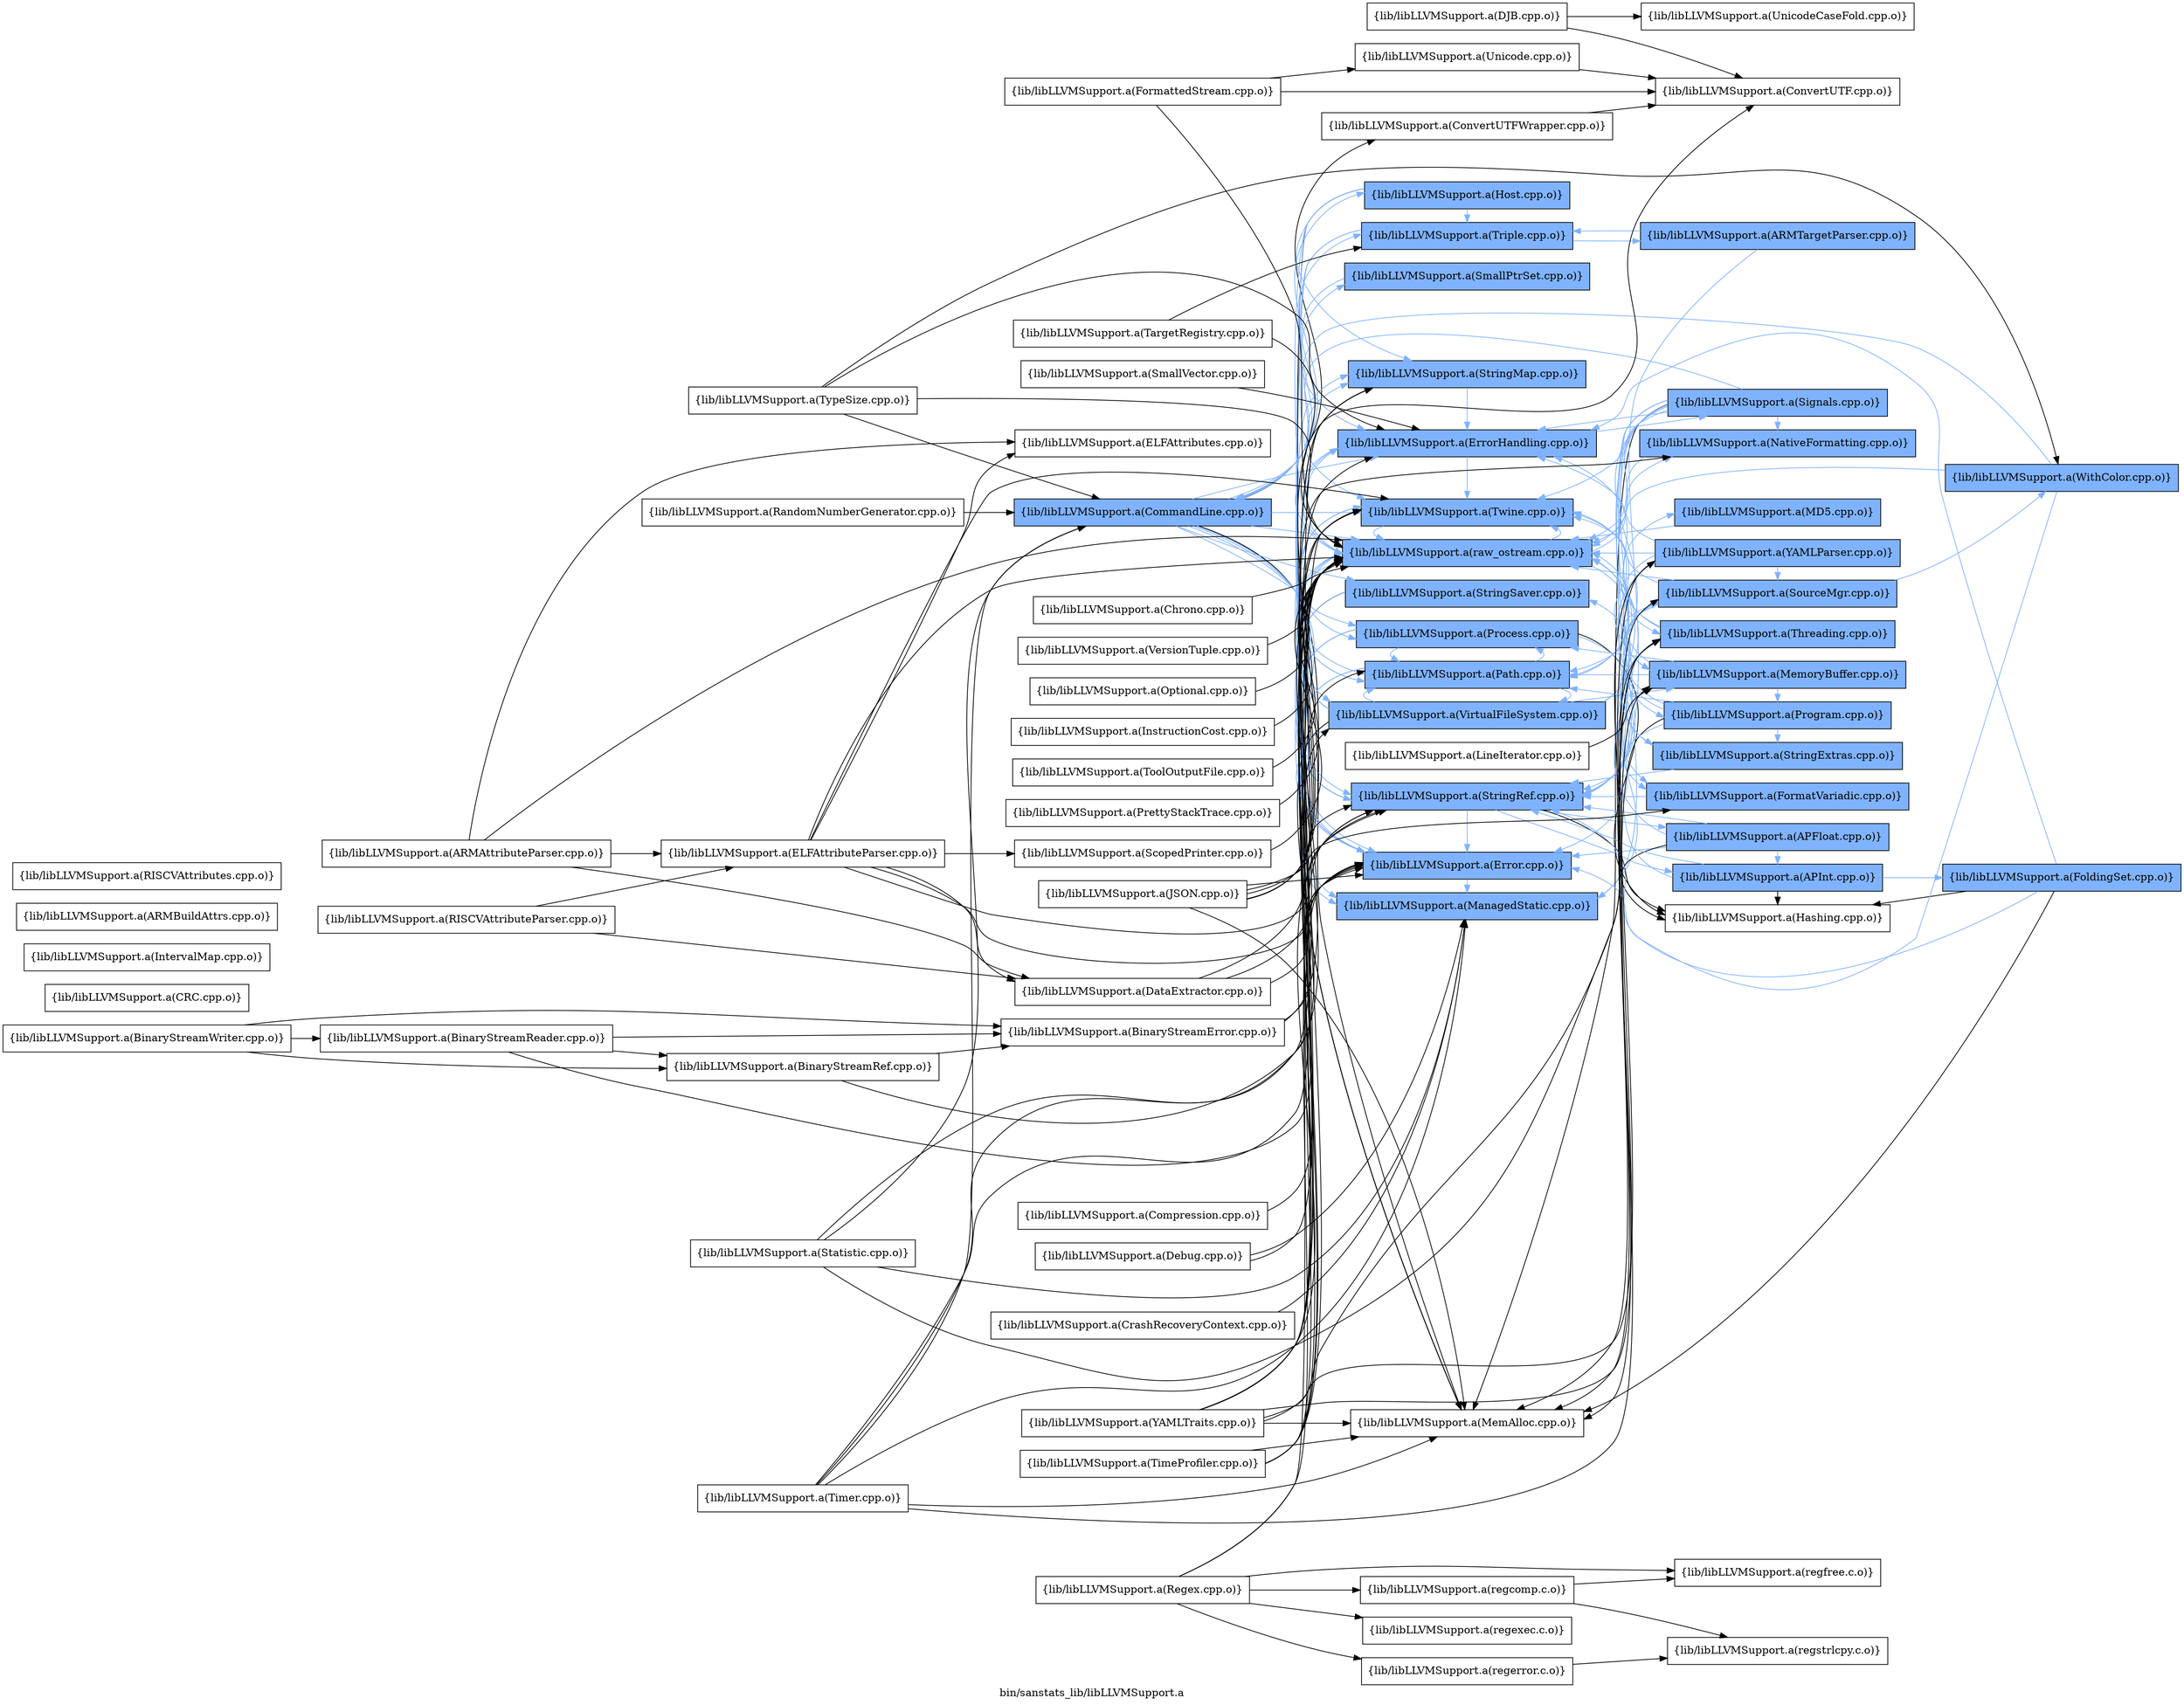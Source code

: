 digraph "bin/sanstats_lib/libLLVMSupport.a" {
	label="bin/sanstats_lib/libLLVMSupport.a";
	rankdir=LR;
	{ rank=same; Node0x5567f0e78fe8;  }
	{ rank=same; Node0x5567f0e79718; Node0x5567f0e7a4d8; Node0x5567f0e77508; Node0x5567f0e76f18; Node0x5567f0e76298; Node0x5567f0e7a208; Node0x5567f0e79448; Node0x5567f0e792b8; Node0x5567f0e78638; Node0x5567f0e75d98; Node0x5567f0e76ba8; Node0x5567f0e77788; Node0x5567f0e77e68; Node0x5567f0e76838; Node0x5567f0e756b8; Node0x5567f0e750c8;  }
	{ rank=same; Node0x5567f0e78a98; Node0x5567f0e75ac8; Node0x5567f0e74088; Node0x5567f0e733b8; Node0x5567f0e74c68; Node0x5567f0e75758; Node0x5567f0e76a18; Node0x5567f0e76068; Node0x5567f0e77aa8; Node0x5567f0e78c78; Node0x5567f0e76248; Node0x5567f0e76f68; Node0x5567f0e72be8; Node0x5567f0e74a38; Node0x5567f0e73688;  }
	{ rank=same; Node0x5567f0e78fe8;  }
	{ rank=same; Node0x5567f0e79718; Node0x5567f0e7a4d8; Node0x5567f0e77508; Node0x5567f0e76f18; Node0x5567f0e76298; Node0x5567f0e7a208; Node0x5567f0e79448; Node0x5567f0e792b8; Node0x5567f0e78638; Node0x5567f0e75d98; Node0x5567f0e76ba8; Node0x5567f0e77788; Node0x5567f0e77e68; Node0x5567f0e76838; Node0x5567f0e756b8; Node0x5567f0e750c8;  }
	{ rank=same; Node0x5567f0e78a98; Node0x5567f0e75ac8; Node0x5567f0e74088; Node0x5567f0e733b8; Node0x5567f0e74c68; Node0x5567f0e75758; Node0x5567f0e76a18; Node0x5567f0e76068; Node0x5567f0e77aa8; Node0x5567f0e78c78; Node0x5567f0e76248; Node0x5567f0e76f68; Node0x5567f0e72be8; Node0x5567f0e74a38; Node0x5567f0e73688;  }

	Node0x5567f0e78fe8 [shape=record,shape=box,group=1,style=filled,fillcolor="0.600000 0.5 1",label="{lib/libLLVMSupport.a(CommandLine.cpp.o)}"];
	Node0x5567f0e78fe8 -> Node0x5567f0e79718;
	Node0x5567f0e78fe8 -> Node0x5567f0e7a4d8[color="0.600000 0.5 1"];
	Node0x5567f0e78fe8 -> Node0x5567f0e77508[color="0.600000 0.5 1"];
	Node0x5567f0e78fe8 -> Node0x5567f0e76f18[color="0.600000 0.5 1"];
	Node0x5567f0e78fe8 -> Node0x5567f0e76298;
	Node0x5567f0e78fe8 -> Node0x5567f0e7a208[color="0.600000 0.5 1"];
	Node0x5567f0e78fe8 -> Node0x5567f0e79448[color="0.600000 0.5 1"];
	Node0x5567f0e78fe8 -> Node0x5567f0e792b8[color="0.600000 0.5 1"];
	Node0x5567f0e78fe8 -> Node0x5567f0e78638[color="0.600000 0.5 1"];
	Node0x5567f0e78fe8 -> Node0x5567f0e75d98[color="0.600000 0.5 1"];
	Node0x5567f0e78fe8 -> Node0x5567f0e76ba8[color="0.600000 0.5 1"];
	Node0x5567f0e78fe8 -> Node0x5567f0e77788[color="0.600000 0.5 1"];
	Node0x5567f0e78fe8 -> Node0x5567f0e77e68[color="0.600000 0.5 1"];
	Node0x5567f0e78fe8 -> Node0x5567f0e76838[color="0.600000 0.5 1"];
	Node0x5567f0e78fe8 -> Node0x5567f0e756b8[color="0.600000 0.5 1"];
	Node0x5567f0e78fe8 -> Node0x5567f0e750c8[color="0.600000 0.5 1"];
	Node0x5567f0e7a4d8 [shape=record,shape=box,group=1,style=filled,fillcolor="0.600000 0.5 1",label="{lib/libLLVMSupport.a(Error.cpp.o)}"];
	Node0x5567f0e7a4d8 -> Node0x5567f0e77508[color="0.600000 0.5 1"];
	Node0x5567f0e7a4d8 -> Node0x5567f0e76f18[color="0.600000 0.5 1"];
	Node0x5567f0e7a4d8 -> Node0x5567f0e76ba8[color="0.600000 0.5 1"];
	Node0x5567f0e7a4d8 -> Node0x5567f0e77e68[color="0.600000 0.5 1"];
	Node0x5567f0e76068 [shape=record,shape=box,group=1,style=filled,fillcolor="0.600000 0.5 1",label="{lib/libLLVMSupport.a(MemoryBuffer.cpp.o)}"];
	Node0x5567f0e76068 -> Node0x5567f0e7a4d8[color="0.600000 0.5 1"];
	Node0x5567f0e76068 -> Node0x5567f0e76ba8[color="0.600000 0.5 1"];
	Node0x5567f0e76068 -> Node0x5567f0e756b8[color="0.600000 0.5 1"];
	Node0x5567f0e76068 -> Node0x5567f0e750c8[color="0.600000 0.5 1"];
	Node0x5567f0e76068 -> Node0x5567f0e72be8[color="0.600000 0.5 1"];
	Node0x5567f0e77e68 [shape=record,shape=box,group=1,style=filled,fillcolor="0.600000 0.5 1",label="{lib/libLLVMSupport.a(raw_ostream.cpp.o)}"];
	Node0x5567f0e77e68 -> Node0x5567f0e7a4d8[color="0.600000 0.5 1"];
	Node0x5567f0e77e68 -> Node0x5567f0e77508[color="0.600000 0.5 1"];
	Node0x5567f0e77e68 -> Node0x5567f0e76ba8[color="0.600000 0.5 1"];
	Node0x5567f0e77e68 -> Node0x5567f0e76248[color="0.600000 0.5 1"];
	Node0x5567f0e77e68 -> Node0x5567f0e76f68[color="0.600000 0.5 1"];
	Node0x5567f0e77e68 -> Node0x5567f0e756b8[color="0.600000 0.5 1"];
	Node0x5567f0e77e68 -> Node0x5567f0e750c8[color="0.600000 0.5 1"];
	Node0x5567f0e77e68 -> Node0x5567f0e72be8[color="0.600000 0.5 1"];
	Node0x5567f0e756b8 [shape=record,shape=box,group=1,style=filled,fillcolor="0.600000 0.5 1",label="{lib/libLLVMSupport.a(Path.cpp.o)}"];
	Node0x5567f0e756b8 -> Node0x5567f0e7a4d8[color="0.600000 0.5 1"];
	Node0x5567f0e756b8 -> Node0x5567f0e78638[color="0.600000 0.5 1"];
	Node0x5567f0e756b8 -> Node0x5567f0e76ba8[color="0.600000 0.5 1"];
	Node0x5567f0e756b8 -> Node0x5567f0e77788[color="0.600000 0.5 1"];
	Node0x5567f0e756b8 -> Node0x5567f0e74a38[color="0.600000 0.5 1"];
	Node0x5567f0e756b8 -> Node0x5567f0e750c8[color="0.600000 0.5 1"];
	Node0x5567f0e79718 [shape=record,shape=box,group=0,label="{lib/libLLVMSupport.a(ConvertUTFWrapper.cpp.o)}"];
	Node0x5567f0e79718 -> Node0x5567f0e78a98;
	Node0x5567f0e77508 [shape=record,shape=box,group=1,style=filled,fillcolor="0.600000 0.5 1",label="{lib/libLLVMSupport.a(ErrorHandling.cpp.o)}"];
	Node0x5567f0e77508 -> Node0x5567f0e76ba8[color="0.600000 0.5 1"];
	Node0x5567f0e77508 -> Node0x5567f0e77e68[color="0.600000 0.5 1"];
	Node0x5567f0e77508 -> Node0x5567f0e75ac8[color="0.600000 0.5 1"];
	Node0x5567f0e76f18 [shape=record,shape=box,group=1,style=filled,fillcolor="0.600000 0.5 1",label="{lib/libLLVMSupport.a(ManagedStatic.cpp.o)}"];
	Node0x5567f0e76f18 -> Node0x5567f0e74088[color="0.600000 0.5 1"];
	Node0x5567f0e76298 [shape=record,shape=box,group=0,label="{lib/libLLVMSupport.a(MemAlloc.cpp.o)}"];
	Node0x5567f0e7a208 [shape=record,shape=box,group=1,style=filled,fillcolor="0.600000 0.5 1",label="{lib/libLLVMSupport.a(SmallPtrSet.cpp.o)}"];
	Node0x5567f0e7a208 -> Node0x5567f0e77508[color="0.600000 0.5 1"];
	Node0x5567f0e79448 [shape=record,shape=box,group=1,style=filled,fillcolor="0.600000 0.5 1",label="{lib/libLLVMSupport.a(StringMap.cpp.o)}"];
	Node0x5567f0e79448 -> Node0x5567f0e77508[color="0.600000 0.5 1"];
	Node0x5567f0e792b8 [shape=record,shape=box,group=1,style=filled,fillcolor="0.600000 0.5 1",label="{lib/libLLVMSupport.a(StringSaver.cpp.o)}"];
	Node0x5567f0e792b8 -> Node0x5567f0e76298;
	Node0x5567f0e792b8 -> Node0x5567f0e78638[color="0.600000 0.5 1"];
	Node0x5567f0e78638 [shape=record,shape=box,group=1,style=filled,fillcolor="0.600000 0.5 1",label="{lib/libLLVMSupport.a(StringRef.cpp.o)}"];
	Node0x5567f0e78638 -> Node0x5567f0e7a4d8[color="0.600000 0.5 1"];
	Node0x5567f0e78638 -> Node0x5567f0e733b8[color="0.600000 0.5 1"];
	Node0x5567f0e78638 -> Node0x5567f0e74c68[color="0.600000 0.5 1"];
	Node0x5567f0e78638 -> Node0x5567f0e75758;
	Node0x5567f0e75d98 [shape=record,shape=box,group=1,style=filled,fillcolor="0.600000 0.5 1",label="{lib/libLLVMSupport.a(Triple.cpp.o)}"];
	Node0x5567f0e75d98 -> Node0x5567f0e78638[color="0.600000 0.5 1"];
	Node0x5567f0e75d98 -> Node0x5567f0e76a18[color="0.600000 0.5 1"];
	Node0x5567f0e75d98 -> Node0x5567f0e76ba8[color="0.600000 0.5 1"];
	Node0x5567f0e76ba8 [shape=record,shape=box,group=1,style=filled,fillcolor="0.600000 0.5 1",label="{lib/libLLVMSupport.a(Twine.cpp.o)}"];
	Node0x5567f0e76ba8 -> Node0x5567f0e77e68[color="0.600000 0.5 1"];
	Node0x5567f0e77788 [shape=record,shape=box,group=1,style=filled,fillcolor="0.600000 0.5 1",label="{lib/libLLVMSupport.a(VirtualFileSystem.cpp.o)}"];
	Node0x5567f0e77788 -> Node0x5567f0e7a4d8[color="0.600000 0.5 1"];
	Node0x5567f0e77788 -> Node0x5567f0e76298;
	Node0x5567f0e77788 -> Node0x5567f0e76068[color="0.600000 0.5 1"];
	Node0x5567f0e77788 -> Node0x5567f0e79448[color="0.600000 0.5 1"];
	Node0x5567f0e77788 -> Node0x5567f0e78638[color="0.600000 0.5 1"];
	Node0x5567f0e77788 -> Node0x5567f0e76ba8[color="0.600000 0.5 1"];
	Node0x5567f0e77788 -> Node0x5567f0e77aa8[color="0.600000 0.5 1"];
	Node0x5567f0e77788 -> Node0x5567f0e78c78[color="0.600000 0.5 1"];
	Node0x5567f0e77788 -> Node0x5567f0e77e68[color="0.600000 0.5 1"];
	Node0x5567f0e77788 -> Node0x5567f0e756b8[color="0.600000 0.5 1"];
	Node0x5567f0e76838 [shape=record,shape=box,group=1,style=filled,fillcolor="0.600000 0.5 1",label="{lib/libLLVMSupport.a(Host.cpp.o)}"];
	Node0x5567f0e76838 -> Node0x5567f0e76298;
	Node0x5567f0e76838 -> Node0x5567f0e79448[color="0.600000 0.5 1"];
	Node0x5567f0e76838 -> Node0x5567f0e78638[color="0.600000 0.5 1"];
	Node0x5567f0e76838 -> Node0x5567f0e75d98[color="0.600000 0.5 1"];
	Node0x5567f0e76838 -> Node0x5567f0e77e68[color="0.600000 0.5 1"];
	Node0x5567f0e750c8 [shape=record,shape=box,group=1,style=filled,fillcolor="0.600000 0.5 1",label="{lib/libLLVMSupport.a(Process.cpp.o)}"];
	Node0x5567f0e750c8 -> Node0x5567f0e7a4d8[color="0.600000 0.5 1"];
	Node0x5567f0e750c8 -> Node0x5567f0e76f18[color="0.600000 0.5 1"];
	Node0x5567f0e750c8 -> Node0x5567f0e78638[color="0.600000 0.5 1"];
	Node0x5567f0e750c8 -> Node0x5567f0e75758;
	Node0x5567f0e750c8 -> Node0x5567f0e756b8[color="0.600000 0.5 1"];
	Node0x5567f0e750c8 -> Node0x5567f0e73688[color="0.600000 0.5 1"];
	Node0x5567f0e78a98 [shape=record,shape=box,group=0,label="{lib/libLLVMSupport.a(ConvertUTF.cpp.o)}"];
	Node0x5567f0e75ac8 [shape=record,shape=box,group=1,style=filled,fillcolor="0.600000 0.5 1",label="{lib/libLLVMSupport.a(Signals.cpp.o)}"];
	Node0x5567f0e75ac8 -> Node0x5567f0e78fe8[color="0.600000 0.5 1"];
	Node0x5567f0e75ac8 -> Node0x5567f0e77508[color="0.600000 0.5 1"];
	Node0x5567f0e75ac8 -> Node0x5567f0e76f18[color="0.600000 0.5 1"];
	Node0x5567f0e75ac8 -> Node0x5567f0e76298;
	Node0x5567f0e75ac8 -> Node0x5567f0e76068[color="0.600000 0.5 1"];
	Node0x5567f0e75ac8 -> Node0x5567f0e78638[color="0.600000 0.5 1"];
	Node0x5567f0e75ac8 -> Node0x5567f0e76ba8[color="0.600000 0.5 1"];
	Node0x5567f0e75ac8 -> Node0x5567f0e77e68[color="0.600000 0.5 1"];
	Node0x5567f0e75ac8 -> Node0x5567f0e76248[color="0.600000 0.5 1"];
	Node0x5567f0e75ac8 -> Node0x5567f0e76f68[color="0.600000 0.5 1"];
	Node0x5567f0e75ac8 -> Node0x5567f0e756b8[color="0.600000 0.5 1"];
	Node0x5567f0e75ac8 -> Node0x5567f0e74088[color="0.600000 0.5 1"];
	Node0x5567f0e772d8 [shape=record,shape=box,group=0,label="{lib/libLLVMSupport.a(Debug.cpp.o)}"];
	Node0x5567f0e772d8 -> Node0x5567f0e76f18;
	Node0x5567f0e772d8 -> Node0x5567f0e77e68;
	Node0x5567f0e74088 [shape=record,shape=box,group=1,style=filled,fillcolor="0.600000 0.5 1",label="{lib/libLLVMSupport.a(Threading.cpp.o)}"];
	Node0x5567f0e74088 -> Node0x5567f0e77508[color="0.600000 0.5 1"];
	Node0x5567f0e74088 -> Node0x5567f0e76298;
	Node0x5567f0e74088 -> Node0x5567f0e78638[color="0.600000 0.5 1"];
	Node0x5567f0e74088 -> Node0x5567f0e76ba8[color="0.600000 0.5 1"];
	Node0x5567f0e72be8 [shape=record,shape=box,group=1,style=filled,fillcolor="0.600000 0.5 1",label="{lib/libLLVMSupport.a(Program.cpp.o)}"];
	Node0x5567f0e72be8 -> Node0x5567f0e76298;
	Node0x5567f0e72be8 -> Node0x5567f0e792b8[color="0.600000 0.5 1"];
	Node0x5567f0e72be8 -> Node0x5567f0e78638[color="0.600000 0.5 1"];
	Node0x5567f0e72be8 -> Node0x5567f0e77e68[color="0.600000 0.5 1"];
	Node0x5567f0e72be8 -> Node0x5567f0e756b8[color="0.600000 0.5 1"];
	Node0x5567f0e72be8 -> Node0x5567f0e73688[color="0.600000 0.5 1"];
	Node0x5567f0e7a168 [shape=record,shape=box,group=0,label="{lib/libLLVMSupport.a(SmallVector.cpp.o)}"];
	Node0x5567f0e7a168 -> Node0x5567f0e77508;
	Node0x5567f0e733b8 [shape=record,shape=box,group=1,style=filled,fillcolor="0.600000 0.5 1",label="{lib/libLLVMSupport.a(APFloat.cpp.o)}"];
	Node0x5567f0e733b8 -> Node0x5567f0e7a4d8[color="0.600000 0.5 1"];
	Node0x5567f0e733b8 -> Node0x5567f0e78638[color="0.600000 0.5 1"];
	Node0x5567f0e733b8 -> Node0x5567f0e74c68[color="0.600000 0.5 1"];
	Node0x5567f0e733b8 -> Node0x5567f0e75758;
	Node0x5567f0e733b8 -> Node0x5567f0e77e68[color="0.600000 0.5 1"];
	Node0x5567f0e74c68 [shape=record,shape=box,group=1,style=filled,fillcolor="0.600000 0.5 1",label="{lib/libLLVMSupport.a(APInt.cpp.o)}"];
	Node0x5567f0e74c68 -> Node0x5567f0e78638[color="0.600000 0.5 1"];
	Node0x5567f0e74c68 -> Node0x5567f0e74fd8[color="0.600000 0.5 1"];
	Node0x5567f0e74c68 -> Node0x5567f0e75758;
	Node0x5567f0e74c68 -> Node0x5567f0e77e68[color="0.600000 0.5 1"];
	Node0x5567f0e75758 [shape=record,shape=box,group=0,label="{lib/libLLVMSupport.a(Hashing.cpp.o)}"];
	Node0x5567f0e74fd8 [shape=record,shape=box,group=1,style=filled,fillcolor="0.600000 0.5 1",label="{lib/libLLVMSupport.a(FoldingSet.cpp.o)}"];
	Node0x5567f0e74fd8 -> Node0x5567f0e77508[color="0.600000 0.5 1"];
	Node0x5567f0e74fd8 -> Node0x5567f0e76298;
	Node0x5567f0e74fd8 -> Node0x5567f0e78638[color="0.600000 0.5 1"];
	Node0x5567f0e74fd8 -> Node0x5567f0e75758;
	Node0x5567f0e76a18 [shape=record,shape=box,group=1,style=filled,fillcolor="0.600000 0.5 1",label="{lib/libLLVMSupport.a(ARMTargetParser.cpp.o)}"];
	Node0x5567f0e76a18 -> Node0x5567f0e78638[color="0.600000 0.5 1"];
	Node0x5567f0e76a18 -> Node0x5567f0e75d98[color="0.600000 0.5 1"];
	Node0x5567f0e77aa8 [shape=record,shape=box,group=1,style=filled,fillcolor="0.600000 0.5 1",label="{lib/libLLVMSupport.a(SourceMgr.cpp.o)}"];
	Node0x5567f0e77aa8 -> Node0x5567f0e76068[color="0.600000 0.5 1"];
	Node0x5567f0e77aa8 -> Node0x5567f0e78638[color="0.600000 0.5 1"];
	Node0x5567f0e77aa8 -> Node0x5567f0e76ba8[color="0.600000 0.5 1"];
	Node0x5567f0e77aa8 -> Node0x5567f0e787c8[color="0.600000 0.5 1"];
	Node0x5567f0e77aa8 -> Node0x5567f0e77e68[color="0.600000 0.5 1"];
	Node0x5567f0e77aa8 -> Node0x5567f0e756b8[color="0.600000 0.5 1"];
	Node0x5567f0e78c78 [shape=record,shape=box,group=1,style=filled,fillcolor="0.600000 0.5 1",label="{lib/libLLVMSupport.a(YAMLParser.cpp.o)}"];
	Node0x5567f0e78c78 -> Node0x5567f0e77508[color="0.600000 0.5 1"];
	Node0x5567f0e78c78 -> Node0x5567f0e76298;
	Node0x5567f0e78c78 -> Node0x5567f0e76068[color="0.600000 0.5 1"];
	Node0x5567f0e78c78 -> Node0x5567f0e78638[color="0.600000 0.5 1"];
	Node0x5567f0e78c78 -> Node0x5567f0e77aa8[color="0.600000 0.5 1"];
	Node0x5567f0e78c78 -> Node0x5567f0e77e68[color="0.600000 0.5 1"];
	Node0x5567f0e787c8 [shape=record,shape=box,group=1,style=filled,fillcolor="0.600000 0.5 1",label="{lib/libLLVMSupport.a(WithColor.cpp.o)}"];
	Node0x5567f0e787c8 -> Node0x5567f0e78fe8[color="0.600000 0.5 1"];
	Node0x5567f0e787c8 -> Node0x5567f0e7a4d8[color="0.600000 0.5 1"];
	Node0x5567f0e787c8 -> Node0x5567f0e77e68[color="0.600000 0.5 1"];
	Node0x5567f0e78ef8 [shape=record,shape=box,group=0,label="{lib/libLLVMSupport.a(Unicode.cpp.o)}"];
	Node0x5567f0e78ef8 -> Node0x5567f0e78a98;
	Node0x5567f0e76248 [shape=record,shape=box,group=1,style=filled,fillcolor="0.600000 0.5 1",label="{lib/libLLVMSupport.a(NativeFormatting.cpp.o)}"];
	Node0x5567f0e76248 -> Node0x5567f0e77e68[color="0.600000 0.5 1"];
	Node0x5567f0e76f68 [shape=record,shape=box,group=1,style=filled,fillcolor="0.600000 0.5 1",label="{lib/libLLVMSupport.a(FormatVariadic.cpp.o)}"];
	Node0x5567f0e76f68 -> Node0x5567f0e78638[color="0.600000 0.5 1"];
	Node0x5567f0e74a38 [shape=record,shape=box,group=1,style=filled,fillcolor="0.600000 0.5 1",label="{lib/libLLVMSupport.a(MD5.cpp.o)}"];
	Node0x5567f0e74a38 -> Node0x5567f0e77e68[color="0.600000 0.5 1"];
	Node0x5567f0e73688 [shape=record,shape=box,group=1,style=filled,fillcolor="0.600000 0.5 1",label="{lib/libLLVMSupport.a(StringExtras.cpp.o)}"];
	Node0x5567f0e73688 -> Node0x5567f0e78638[color="0.600000 0.5 1"];
	Node0x5567f0e73688 -> Node0x5567f0e77e68[color="0.600000 0.5 1"];
	Node0x5567f0e744e8 [shape=record,shape=box,group=0,label="{lib/libLLVMSupport.a(CrashRecoveryContext.cpp.o)}"];
	Node0x5567f0e744e8 -> Node0x5567f0e76f18;
	Node0x5567f0e72918 [shape=record,shape=box,group=0,label="{lib/libLLVMSupport.a(DataExtractor.cpp.o)}"];
	Node0x5567f0e72918 -> Node0x5567f0e7a4d8;
	Node0x5567f0e72918 -> Node0x5567f0e78638;
	Node0x5567f0e72918 -> Node0x5567f0e77e68;
	Node0x5567f0e73098 [shape=record,shape=box,group=0,label="{lib/libLLVMSupport.a(CRC.cpp.o)}"];
	Node0x5567f0e71ba8 [shape=record,shape=box,group=0,label="{lib/libLLVMSupport.a(TargetRegistry.cpp.o)}"];
	Node0x5567f0e71ba8 -> Node0x5567f0e75d98;
	Node0x5567f0e71ba8 -> Node0x5567f0e77e68;
	Node0x5567f0e7a618 [shape=record,shape=box,group=0,label="{lib/libLLVMSupport.a(ScopedPrinter.cpp.o)}"];
	Node0x5567f0e7a618 -> Node0x5567f0e77e68;
	Node0x5567f0e75a28 [shape=record,shape=box,group=0,label="{lib/libLLVMSupport.a(DJB.cpp.o)}"];
	Node0x5567f0e75a28 -> Node0x5567f0e78a98;
	Node0x5567f0e75a28 -> Node0x5567f0e74e98;
	Node0x5567f0e74e98 [shape=record,shape=box,group=0,label="{lib/libLLVMSupport.a(UnicodeCaseFold.cpp.o)}"];
	Node0x5567f0e72f58 [shape=record,shape=box,group=0,label="{lib/libLLVMSupport.a(Optional.cpp.o)}"];
	Node0x5567f0e72f58 -> Node0x5567f0e77e68;
	Node0x5567f0e75438 [shape=record,shape=box,group=0,label="{lib/libLLVMSupport.a(BinaryStreamError.cpp.o)}"];
	Node0x5567f0e75438 -> Node0x5567f0e7a4d8;
	Node0x5567f0e75438 -> Node0x5567f0e77e68;
	Node0x5567f0e74588 [shape=record,shape=box,group=0,label="{lib/libLLVMSupport.a(BinaryStreamRef.cpp.o)}"];
	Node0x5567f0e74588 -> Node0x5567f0e77788;
	Node0x5567f0e74588 -> Node0x5567f0e75438;
	Node0x5567f0e77c88 [shape=record,shape=box,group=0,label="{lib/libLLVMSupport.a(IntervalMap.cpp.o)}"];
	Node0x5567f0e73ae8 [shape=record,shape=box,group=0,label="{lib/libLLVMSupport.a(BinaryStreamReader.cpp.o)}"];
	Node0x5567f0e73ae8 -> Node0x5567f0e7a4d8;
	Node0x5567f0e73ae8 -> Node0x5567f0e75438;
	Node0x5567f0e73ae8 -> Node0x5567f0e74588;
	Node0x5567f0e74b28 [shape=record,shape=box,group=0,label="{lib/libLLVMSupport.a(BinaryStreamWriter.cpp.o)}"];
	Node0x5567f0e74b28 -> Node0x5567f0e75438;
	Node0x5567f0e74b28 -> Node0x5567f0e73ae8;
	Node0x5567f0e74b28 -> Node0x5567f0e74588;
	Node0x5567f0e7a7f8 [shape=record,shape=box,group=0,label="{lib/libLLVMSupport.a(Compression.cpp.o)}"];
	Node0x5567f0e7a7f8 -> Node0x5567f0e7a4d8;
	Node0x5567f0e72378 [shape=record,shape=box,group=0,label="{lib/libLLVMSupport.a(TypeSize.cpp.o)}"];
	Node0x5567f0e72378 -> Node0x5567f0e78fe8;
	Node0x5567f0e72378 -> Node0x5567f0e77508;
	Node0x5567f0e72378 -> Node0x5567f0e787c8;
	Node0x5567f0e72378 -> Node0x5567f0e77e68;
	Node0x5567f0e79038 [shape=record,shape=box,group=0,label="{lib/libLLVMSupport.a(ARMBuildAttrs.cpp.o)}"];
	Node0x5567f0e78688 [shape=record,shape=box,group=0,label="{lib/libLLVMSupport.a(ELFAttributeParser.cpp.o)}"];
	Node0x5567f0e78688 -> Node0x5567f0e7a4d8;
	Node0x5567f0e78688 -> Node0x5567f0e78638;
	Node0x5567f0e78688 -> Node0x5567f0e76ba8;
	Node0x5567f0e78688 -> Node0x5567f0e77e68;
	Node0x5567f0e78688 -> Node0x5567f0e72918;
	Node0x5567f0e78688 -> Node0x5567f0e7a618;
	Node0x5567f0e78688 -> Node0x5567f0e72e68;
	Node0x5567f0e72648 [shape=record,shape=box,group=0,label="{lib/libLLVMSupport.a(RISCVAttributes.cpp.o)}"];
	Node0x5567f0e78db8 [shape=record,shape=box,group=0,label="{lib/libLLVMSupport.a(ARMAttributeParser.cpp.o)}"];
	Node0x5567f0e78db8 -> Node0x5567f0e77e68;
	Node0x5567f0e78db8 -> Node0x5567f0e72918;
	Node0x5567f0e78db8 -> Node0x5567f0e78688;
	Node0x5567f0e78db8 -> Node0x5567f0e72e68;
	Node0x5567f0e72e68 [shape=record,shape=box,group=0,label="{lib/libLLVMSupport.a(ELFAttributes.cpp.o)}"];
	Node0x5567f0e71f68 [shape=record,shape=box,group=0,label="{lib/libLLVMSupport.a(RISCVAttributeParser.cpp.o)}"];
	Node0x5567f0e71f68 -> Node0x5567f0e72918;
	Node0x5567f0e71f68 -> Node0x5567f0e78688;
	Node0x5567f0e73278 [shape=record,shape=box,group=0,label="{lib/libLLVMSupport.a(FormattedStream.cpp.o)}"];
	Node0x5567f0e73278 -> Node0x5567f0e78a98;
	Node0x5567f0e73278 -> Node0x5567f0e78ef8;
	Node0x5567f0e73278 -> Node0x5567f0e77e68;
	Node0x5567f0e76e78 [shape=record,shape=box,group=0,label="{lib/libLLVMSupport.a(Regex.cpp.o)}"];
	Node0x5567f0e76e78 -> Node0x5567f0e78638;
	Node0x5567f0e76e78 -> Node0x5567f0e76ba8;
	Node0x5567f0e76e78 -> Node0x5567f0e79c68;
	Node0x5567f0e76e78 -> Node0x5567f0e7a988;
	Node0x5567f0e76e78 -> Node0x5567f0e784a8;
	Node0x5567f0e76e78 -> Node0x5567f0e791c8;
	Node0x5567f0e79c68 [shape=record,shape=box,group=0,label="{lib/libLLVMSupport.a(regcomp.c.o)}"];
	Node0x5567f0e79c68 -> Node0x5567f0e79da8;
	Node0x5567f0e79c68 -> Node0x5567f0e7a988;
	Node0x5567f0e7a988 [shape=record,shape=box,group=0,label="{lib/libLLVMSupport.a(regfree.c.o)}"];
	Node0x5567f0e784a8 [shape=record,shape=box,group=0,label="{lib/libLLVMSupport.a(regerror.c.o)}"];
	Node0x5567f0e784a8 -> Node0x5567f0e79da8;
	Node0x5567f0e791c8 [shape=record,shape=box,group=0,label="{lib/libLLVMSupport.a(regexec.c.o)}"];
	Node0x5567f0e79da8 [shape=record,shape=box,group=0,label="{lib/libLLVMSupport.a(regstrlcpy.c.o)}"];
	Node0x5567f0e7a488 [shape=record,shape=box,group=0,label="{lib/libLLVMSupport.a(InstructionCost.cpp.o)}"];
	Node0x5567f0e7a488 -> Node0x5567f0e77e68;
	Node0x5567f0e734f8 [shape=record,shape=box,group=0,label="{lib/libLLVMSupport.a(ToolOutputFile.cpp.o)}"];
	Node0x5567f0e734f8 -> Node0x5567f0e77e68;
	Node0x5567f0e7a848 [shape=record,shape=box,group=0,label="{lib/libLLVMSupport.a(RandomNumberGenerator.cpp.o)}"];
	Node0x5567f0e7a848 -> Node0x5567f0e78fe8;
	Node0x5567f0e798f8 [shape=record,shape=box,group=0,label="{lib/libLLVMSupport.a(Statistic.cpp.o)}"];
	Node0x5567f0e798f8 -> Node0x5567f0e78fe8;
	Node0x5567f0e798f8 -> Node0x5567f0e76f18;
	Node0x5567f0e798f8 -> Node0x5567f0e77e68;
	Node0x5567f0e798f8 -> Node0x5567f0e74088;
	Node0x5567f0e769c8 [shape=record,shape=box,group=0,label="{lib/libLLVMSupport.a(Timer.cpp.o)}"];
	Node0x5567f0e769c8 -> Node0x5567f0e78fe8;
	Node0x5567f0e769c8 -> Node0x5567f0e76f18;
	Node0x5567f0e769c8 -> Node0x5567f0e76298;
	Node0x5567f0e769c8 -> Node0x5567f0e79448;
	Node0x5567f0e769c8 -> Node0x5567f0e77e68;
	Node0x5567f0e769c8 -> Node0x5567f0e74088;
	Node0x5567f0e77828 [shape=record,shape=box,group=0,label="{lib/libLLVMSupport.a(TimeProfiler.cpp.o)}"];
	Node0x5567f0e77828 -> Node0x5567f0e7a4d8;
	Node0x5567f0e77828 -> Node0x5567f0e76298;
	Node0x5567f0e77828 -> Node0x5567f0e79448;
	Node0x5567f0e77828 -> Node0x5567f0e76ba8;
	Node0x5567f0e77828 -> Node0x5567f0e77e68;
	Node0x5567f0e77828 -> Node0x5567f0e756b8;
	Node0x5567f0e77b48 [shape=record,shape=box,group=0,label="{lib/libLLVMSupport.a(JSON.cpp.o)}"];
	Node0x5567f0e77b48 -> Node0x5567f0e78a98;
	Node0x5567f0e77b48 -> Node0x5567f0e7a4d8;
	Node0x5567f0e77b48 -> Node0x5567f0e76298;
	Node0x5567f0e77b48 -> Node0x5567f0e78638;
	Node0x5567f0e77b48 -> Node0x5567f0e76ba8;
	Node0x5567f0e77b48 -> Node0x5567f0e77e68;
	Node0x5567f0e77b48 -> Node0x5567f0e76248;
	Node0x5567f0e77b48 -> Node0x5567f0e76f68;
	Node0x5567f0e738b8 [shape=record,shape=box,group=0,label="{lib/libLLVMSupport.a(PrettyStackTrace.cpp.o)}"];
	Node0x5567f0e738b8 -> Node0x5567f0e77e68;
	Node0x5567f0e74ee8 [shape=record,shape=box,group=0,label="{lib/libLLVMSupport.a(Chrono.cpp.o)}"];
	Node0x5567f0e74ee8 -> Node0x5567f0e77e68;
	Node0x5567f0e767e8 [shape=record,shape=box,group=0,label="{lib/libLLVMSupport.a(YAMLTraits.cpp.o)}"];
	Node0x5567f0e767e8 -> Node0x5567f0e77508;
	Node0x5567f0e767e8 -> Node0x5567f0e76298;
	Node0x5567f0e767e8 -> Node0x5567f0e76068;
	Node0x5567f0e767e8 -> Node0x5567f0e79448;
	Node0x5567f0e767e8 -> Node0x5567f0e78638;
	Node0x5567f0e767e8 -> Node0x5567f0e76ba8;
	Node0x5567f0e767e8 -> Node0x5567f0e77aa8;
	Node0x5567f0e767e8 -> Node0x5567f0e78c78;
	Node0x5567f0e767e8 -> Node0x5567f0e77e68;
	Node0x5567f0e74da8 [shape=record,shape=box,group=0,label="{lib/libLLVMSupport.a(LineIterator.cpp.o)}"];
	Node0x5567f0e74da8 -> Node0x5567f0e76068;
	Node0x5567f0e75398 [shape=record,shape=box,group=0,label="{lib/libLLVMSupport.a(VersionTuple.cpp.o)}"];
	Node0x5567f0e75398 -> Node0x5567f0e77e68;
}
